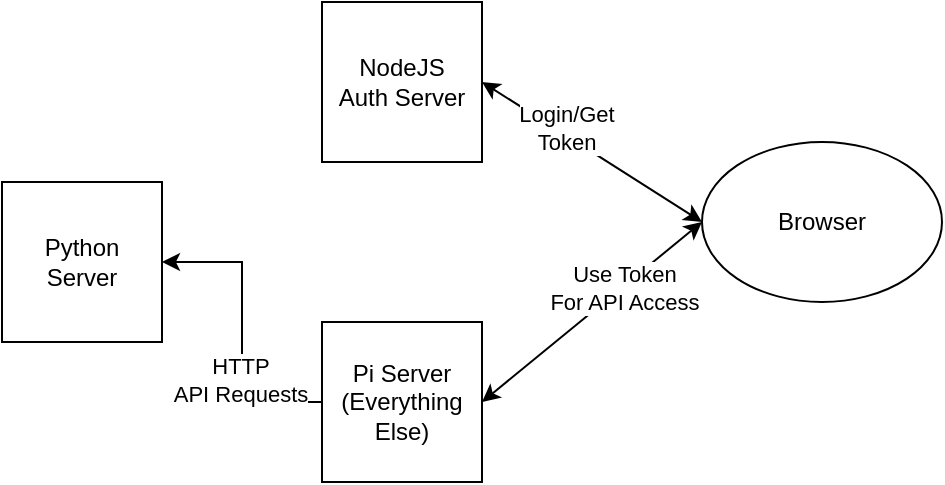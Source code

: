 <mxfile version="14.4.9" type="github">
  <diagram id="zrAA1NotphLgcOZvO6A9" name="Page-1">
    <mxGraphModel dx="526" dy="608" grid="1" gridSize="10" guides="1" tooltips="1" connect="1" arrows="1" fold="1" page="1" pageScale="1" pageWidth="850" pageHeight="1100" math="0" shadow="0">
      <root>
        <mxCell id="0" />
        <mxCell id="1" parent="0" />
        <mxCell id="4NgJnP7UHUI7AdM1gYdw-1" value="&lt;div&gt;Python &lt;br&gt;&lt;/div&gt;&lt;div&gt;Server&lt;br&gt;&lt;/div&gt;" style="whiteSpace=wrap;html=1;aspect=fixed;" vertex="1" parent="1">
          <mxGeometry x="100" y="250" width="80" height="80" as="geometry" />
        </mxCell>
        <mxCell id="4NgJnP7UHUI7AdM1gYdw-2" value="&lt;div&gt;NodeJS&lt;/div&gt;&lt;div&gt;Auth Server&lt;br&gt;&lt;/div&gt;" style="whiteSpace=wrap;html=1;aspect=fixed;" vertex="1" parent="1">
          <mxGeometry x="260" y="160" width="80" height="80" as="geometry" />
        </mxCell>
        <mxCell id="4NgJnP7UHUI7AdM1gYdw-10" style="edgeStyle=orthogonalEdgeStyle;rounded=0;orthogonalLoop=1;jettySize=auto;html=1;exitX=0;exitY=0.5;exitDx=0;exitDy=0;entryX=1;entryY=0.5;entryDx=0;entryDy=0;" edge="1" parent="1" source="4NgJnP7UHUI7AdM1gYdw-3" target="4NgJnP7UHUI7AdM1gYdw-1">
          <mxGeometry relative="1" as="geometry" />
        </mxCell>
        <mxCell id="4NgJnP7UHUI7AdM1gYdw-11" value="&lt;div&gt;HTTP&lt;/div&gt;&lt;div&gt;API Requests&lt;br&gt;&lt;/div&gt;" style="edgeLabel;html=1;align=center;verticalAlign=middle;resizable=0;points=[];" vertex="1" connectable="0" parent="4NgJnP7UHUI7AdM1gYdw-10">
          <mxGeometry x="-0.32" y="1" relative="1" as="geometry">
            <mxPoint as="offset" />
          </mxGeometry>
        </mxCell>
        <mxCell id="4NgJnP7UHUI7AdM1gYdw-3" value="Pi Server&lt;br&gt;&lt;div&gt;(Everything&lt;/div&gt;&lt;div&gt;Else)&lt;br&gt;&lt;/div&gt;" style="whiteSpace=wrap;html=1;aspect=fixed;" vertex="1" parent="1">
          <mxGeometry x="260" y="320" width="80" height="80" as="geometry" />
        </mxCell>
        <mxCell id="4NgJnP7UHUI7AdM1gYdw-5" value="Browser" style="ellipse;whiteSpace=wrap;html=1;" vertex="1" parent="1">
          <mxGeometry x="450" y="230" width="120" height="80" as="geometry" />
        </mxCell>
        <mxCell id="4NgJnP7UHUI7AdM1gYdw-6" value="" style="endArrow=classic;startArrow=classic;html=1;entryX=0;entryY=0.5;entryDx=0;entryDy=0;exitX=1;exitY=0.5;exitDx=0;exitDy=0;" edge="1" parent="1" source="4NgJnP7UHUI7AdM1gYdw-2" target="4NgJnP7UHUI7AdM1gYdw-5">
          <mxGeometry width="50" height="50" relative="1" as="geometry">
            <mxPoint x="320" y="340" as="sourcePoint" />
            <mxPoint x="370" y="290" as="targetPoint" />
          </mxGeometry>
        </mxCell>
        <mxCell id="4NgJnP7UHUI7AdM1gYdw-7" value="&lt;div&gt;Login/Get&lt;/div&gt;&lt;div&gt;Token&lt;br&gt;&lt;/div&gt;" style="edgeLabel;html=1;align=center;verticalAlign=middle;resizable=0;points=[];" vertex="1" connectable="0" parent="4NgJnP7UHUI7AdM1gYdw-6">
          <mxGeometry x="-0.267" y="3" relative="1" as="geometry">
            <mxPoint as="offset" />
          </mxGeometry>
        </mxCell>
        <mxCell id="4NgJnP7UHUI7AdM1gYdw-8" value="" style="endArrow=classic;startArrow=classic;html=1;entryX=0;entryY=0.5;entryDx=0;entryDy=0;exitX=1;exitY=0.5;exitDx=0;exitDy=0;" edge="1" parent="1" source="4NgJnP7UHUI7AdM1gYdw-3" target="4NgJnP7UHUI7AdM1gYdw-5">
          <mxGeometry width="50" height="50" relative="1" as="geometry">
            <mxPoint x="320" y="340" as="sourcePoint" />
            <mxPoint x="370" y="290" as="targetPoint" />
          </mxGeometry>
        </mxCell>
        <mxCell id="4NgJnP7UHUI7AdM1gYdw-9" value="&lt;div&gt;Use Token&lt;/div&gt;&lt;div&gt;For API Access&lt;br&gt;&lt;/div&gt;" style="edgeLabel;html=1;align=center;verticalAlign=middle;resizable=0;points=[];" vertex="1" connectable="0" parent="4NgJnP7UHUI7AdM1gYdw-8">
          <mxGeometry x="0.281" y="-1" relative="1" as="geometry">
            <mxPoint as="offset" />
          </mxGeometry>
        </mxCell>
      </root>
    </mxGraphModel>
  </diagram>
</mxfile>
